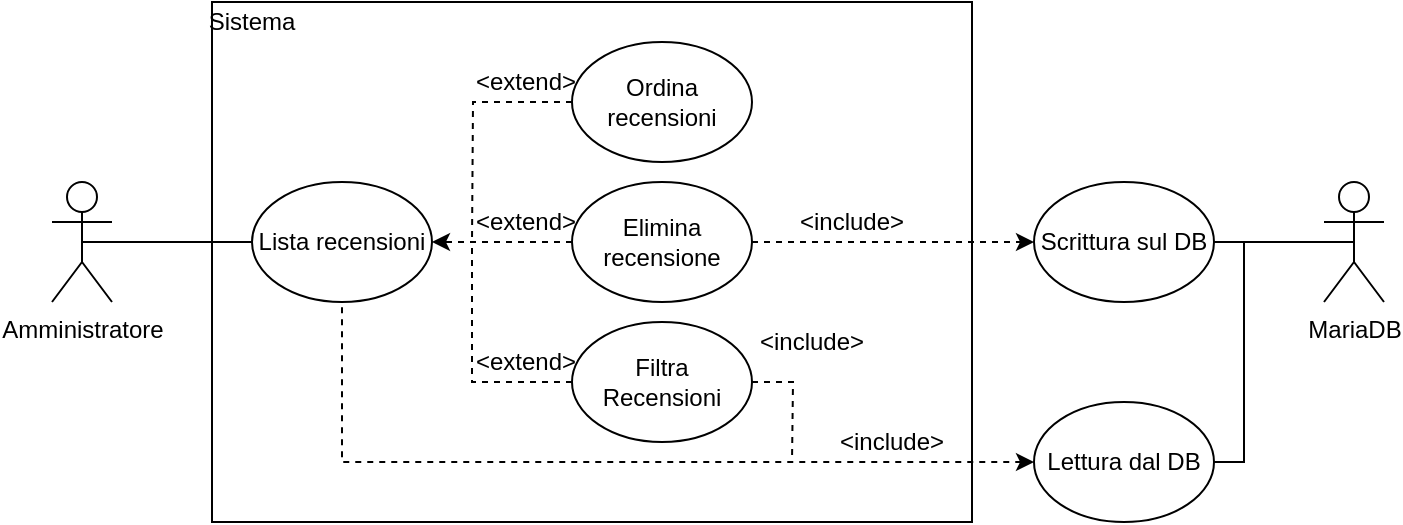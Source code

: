 <mxfile version="14.6.13" type="device"><diagram id="YrmtrR5xhW-ZRNekcNNf" name="Pagina-1"><mxGraphModel dx="1662" dy="1649" grid="1" gridSize="10" guides="1" tooltips="1" connect="1" arrows="1" fold="1" page="1" pageScale="1" pageWidth="1169" pageHeight="827" math="0" shadow="0"><root><mxCell id="0"/><mxCell id="1" parent="0"/><mxCell id="LWNwk2H6sGPTzLjcYUy6-28" value="" style="rounded=0;whiteSpace=wrap;html=1;" parent="1" vertex="1"><mxGeometry x="140" y="-50" width="380" height="260" as="geometry"/></mxCell><mxCell id="LWNwk2H6sGPTzLjcYUy6-1" style="edgeStyle=orthogonalEdgeStyle;rounded=0;orthogonalLoop=1;jettySize=auto;html=1;exitX=0.5;exitY=0.5;exitDx=0;exitDy=0;exitPerimeter=0;entryX=0;entryY=0.5;entryDx=0;entryDy=0;startArrow=none;startFill=0;endArrow=none;endFill=0;" parent="1" source="LWNwk2H6sGPTzLjcYUy6-2" target="LWNwk2H6sGPTzLjcYUy6-3" edge="1"><mxGeometry relative="1" as="geometry"/></mxCell><mxCell id="LWNwk2H6sGPTzLjcYUy6-2" value="Amministratore" style="shape=umlActor;verticalLabelPosition=bottom;verticalAlign=top;html=1;outlineConnect=0;" parent="1" vertex="1"><mxGeometry x="60" y="40" width="30" height="60" as="geometry"/></mxCell><mxCell id="LWNwk2H6sGPTzLjcYUy6-3" value="Lista recensioni" style="ellipse;whiteSpace=wrap;html=1;" parent="1" vertex="1"><mxGeometry x="160" y="40" width="90" height="60" as="geometry"/></mxCell><mxCell id="LWNwk2H6sGPTzLjcYUy6-4" value="MariaDB" style="shape=umlActor;verticalLabelPosition=bottom;verticalAlign=top;html=1;outlineConnect=0;" parent="1" vertex="1"><mxGeometry x="696" y="40" width="30" height="60" as="geometry"/></mxCell><mxCell id="LWNwk2H6sGPTzLjcYUy6-5" style="edgeStyle=orthogonalEdgeStyle;rounded=0;orthogonalLoop=1;jettySize=auto;html=1;exitX=1;exitY=0.5;exitDx=0;exitDy=0;entryX=0.5;entryY=0.5;entryDx=0;entryDy=0;entryPerimeter=0;startArrow=none;startFill=0;endArrow=none;endFill=0;" parent="1" source="LWNwk2H6sGPTzLjcYUy6-6" target="LWNwk2H6sGPTzLjcYUy6-4" edge="1"><mxGeometry relative="1" as="geometry"><Array as="points"><mxPoint x="711" y="70"/></Array></mxGeometry></mxCell><mxCell id="LWNwk2H6sGPTzLjcYUy6-6" value="Scrittura sul DB" style="ellipse;whiteSpace=wrap;html=1;" parent="1" vertex="1"><mxGeometry x="551" y="40" width="90" height="60" as="geometry"/></mxCell><mxCell id="LWNwk2H6sGPTzLjcYUy6-7" style="edgeStyle=orthogonalEdgeStyle;rounded=0;orthogonalLoop=1;jettySize=auto;html=1;exitX=0;exitY=0.5;exitDx=0;exitDy=0;entryX=0.5;entryY=1;entryDx=0;entryDy=0;dashed=1;startArrow=classic;startFill=1;endArrow=none;endFill=0;" parent="1" source="LWNwk2H6sGPTzLjcYUy6-9" target="LWNwk2H6sGPTzLjcYUy6-3" edge="1"><mxGeometry relative="1" as="geometry"><mxPoint x="204" y="140" as="targetPoint"/></mxGeometry></mxCell><mxCell id="LWNwk2H6sGPTzLjcYUy6-8" style="edgeStyle=orthogonalEdgeStyle;rounded=0;orthogonalLoop=1;jettySize=auto;html=1;exitX=1;exitY=0.5;exitDx=0;exitDy=0;entryX=0.5;entryY=0.5;entryDx=0;entryDy=0;entryPerimeter=0;startArrow=none;startFill=0;endArrow=none;endFill=0;" parent="1" source="LWNwk2H6sGPTzLjcYUy6-9" target="LWNwk2H6sGPTzLjcYUy6-4" edge="1"><mxGeometry relative="1" as="geometry"><Array as="points"><mxPoint x="656" y="180"/><mxPoint x="656" y="70"/></Array></mxGeometry></mxCell><mxCell id="LWNwk2H6sGPTzLjcYUy6-9" value="Lettura dal DB" style="ellipse;whiteSpace=wrap;html=1;" parent="1" vertex="1"><mxGeometry x="551" y="150" width="90" height="60" as="geometry"/></mxCell><mxCell id="LWNwk2H6sGPTzLjcYUy6-10" style="edgeStyle=orthogonalEdgeStyle;rounded=0;orthogonalLoop=1;jettySize=auto;html=1;exitX=0;exitY=0.5;exitDx=0;exitDy=0;entryX=1;entryY=0.5;entryDx=0;entryDy=0;dashed=1;startArrow=none;startFill=0;endArrow=classic;endFill=1;" parent="1" source="LWNwk2H6sGPTzLjcYUy6-12" target="LWNwk2H6sGPTzLjcYUy6-3" edge="1"><mxGeometry relative="1" as="geometry"><Array as="points"><mxPoint x="300" y="70"/><mxPoint x="300" y="70"/></Array></mxGeometry></mxCell><mxCell id="LWNwk2H6sGPTzLjcYUy6-11" style="edgeStyle=orthogonalEdgeStyle;rounded=0;orthogonalLoop=1;jettySize=auto;html=1;exitX=1;exitY=0.5;exitDx=0;exitDy=0;dashed=1;startArrow=none;startFill=0;endArrow=classic;endFill=1;" parent="1" source="LWNwk2H6sGPTzLjcYUy6-12" target="LWNwk2H6sGPTzLjcYUy6-6" edge="1"><mxGeometry relative="1" as="geometry"><Array as="points"><mxPoint x="420" y="70"/><mxPoint x="420" y="70"/></Array></mxGeometry></mxCell><mxCell id="LWNwk2H6sGPTzLjcYUy6-12" value="Elimina recensione" style="ellipse;whiteSpace=wrap;html=1;" parent="1" vertex="1"><mxGeometry x="320" y="40" width="90" height="60" as="geometry"/></mxCell><mxCell id="LWNwk2H6sGPTzLjcYUy6-16" value="&amp;lt;include&amp;gt;" style="text;html=1;strokeColor=none;fillColor=none;align=center;verticalAlign=middle;whiteSpace=wrap;rounded=0;" parent="1" vertex="1"><mxGeometry x="460" y="160" width="40" height="20" as="geometry"/></mxCell><mxCell id="LWNwk2H6sGPTzLjcYUy6-17" value="&amp;lt;include&amp;gt;" style="text;html=1;strokeColor=none;fillColor=none;align=center;verticalAlign=middle;whiteSpace=wrap;rounded=0;" parent="1" vertex="1"><mxGeometry x="440" y="50" width="40" height="20" as="geometry"/></mxCell><mxCell id="LWNwk2H6sGPTzLjcYUy6-18" value="&amp;lt;extend&amp;gt;" style="text;html=1;strokeColor=none;fillColor=none;align=center;verticalAlign=middle;whiteSpace=wrap;rounded=0;" parent="1" vertex="1"><mxGeometry x="277" y="50" width="40" height="20" as="geometry"/></mxCell><mxCell id="LWNwk2H6sGPTzLjcYUy6-19" value="&amp;lt;extend&amp;gt;" style="text;html=1;strokeColor=none;fillColor=none;align=center;verticalAlign=middle;whiteSpace=wrap;rounded=0;" parent="1" vertex="1"><mxGeometry x="277" y="120" width="40" height="20" as="geometry"/></mxCell><mxCell id="LWNwk2H6sGPTzLjcYUy6-20" style="edgeStyle=orthogonalEdgeStyle;rounded=0;orthogonalLoop=1;jettySize=auto;html=1;exitX=0;exitY=0.5;exitDx=0;exitDy=0;dashed=1;startArrow=none;startFill=0;endArrow=none;endFill=0;" parent="1" source="LWNwk2H6sGPTzLjcYUy6-21" edge="1"><mxGeometry relative="1" as="geometry"><mxPoint x="270" y="70" as="targetPoint"/></mxGeometry></mxCell><mxCell id="LWNwk2H6sGPTzLjcYUy6-21" value="Ordina recensioni" style="ellipse;whiteSpace=wrap;html=1;" parent="1" vertex="1"><mxGeometry x="320" y="-30" width="90" height="60" as="geometry"/></mxCell><mxCell id="LWNwk2H6sGPTzLjcYUy6-22" value="&amp;lt;extend&amp;gt;" style="text;html=1;strokeColor=none;fillColor=none;align=center;verticalAlign=middle;whiteSpace=wrap;rounded=0;" parent="1" vertex="1"><mxGeometry x="277" y="-20" width="40" height="20" as="geometry"/></mxCell><mxCell id="LWNwk2H6sGPTzLjcYUy6-23" style="edgeStyle=orthogonalEdgeStyle;rounded=0;orthogonalLoop=1;jettySize=auto;html=1;exitX=0;exitY=0.5;exitDx=0;exitDy=0;dashed=1;startArrow=none;startFill=0;endArrow=none;endFill=0;" parent="1" source="LWNwk2H6sGPTzLjcYUy6-25" edge="1"><mxGeometry relative="1" as="geometry"><mxPoint x="270" y="70" as="targetPoint"/><Array as="points"><mxPoint x="270" y="140"/></Array></mxGeometry></mxCell><mxCell id="LWNwk2H6sGPTzLjcYUy6-24" style="edgeStyle=orthogonalEdgeStyle;rounded=0;orthogonalLoop=1;jettySize=auto;html=1;exitX=1;exitY=0.5;exitDx=0;exitDy=0;dashed=1;startArrow=none;startFill=0;endArrow=none;endFill=0;" parent="1" source="LWNwk2H6sGPTzLjcYUy6-25" edge="1"><mxGeometry relative="1" as="geometry"><mxPoint x="430" y="180" as="targetPoint"/></mxGeometry></mxCell><mxCell id="LWNwk2H6sGPTzLjcYUy6-25" value="Filtra Recensioni" style="ellipse;whiteSpace=wrap;html=1;" parent="1" vertex="1"><mxGeometry x="320" y="110" width="90" height="60" as="geometry"/></mxCell><mxCell id="LWNwk2H6sGPTzLjcYUy6-26" value="&amp;lt;include&amp;gt;" style="text;html=1;strokeColor=none;fillColor=none;align=center;verticalAlign=middle;whiteSpace=wrap;rounded=0;" parent="1" vertex="1"><mxGeometry x="420" y="110" width="40" height="20" as="geometry"/></mxCell><mxCell id="LWNwk2H6sGPTzLjcYUy6-29" value="Sistema" style="text;html=1;strokeColor=none;fillColor=none;align=center;verticalAlign=middle;whiteSpace=wrap;rounded=0;" parent="1" vertex="1"><mxGeometry x="140" y="-50" width="40" height="20" as="geometry"/></mxCell></root></mxGraphModel></diagram></mxfile>